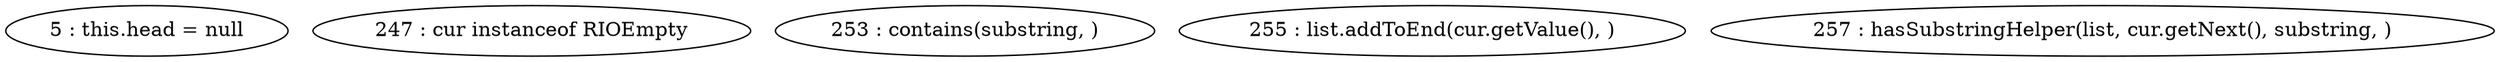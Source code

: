 digraph G {
"5 : this.head = null"
"247 : cur instanceof RIOEmpty"
"253 : contains(substring, )"
"255 : list.addToEnd(cur.getValue(), )"
"257 : hasSubstringHelper(list, cur.getNext(), substring, )"
}